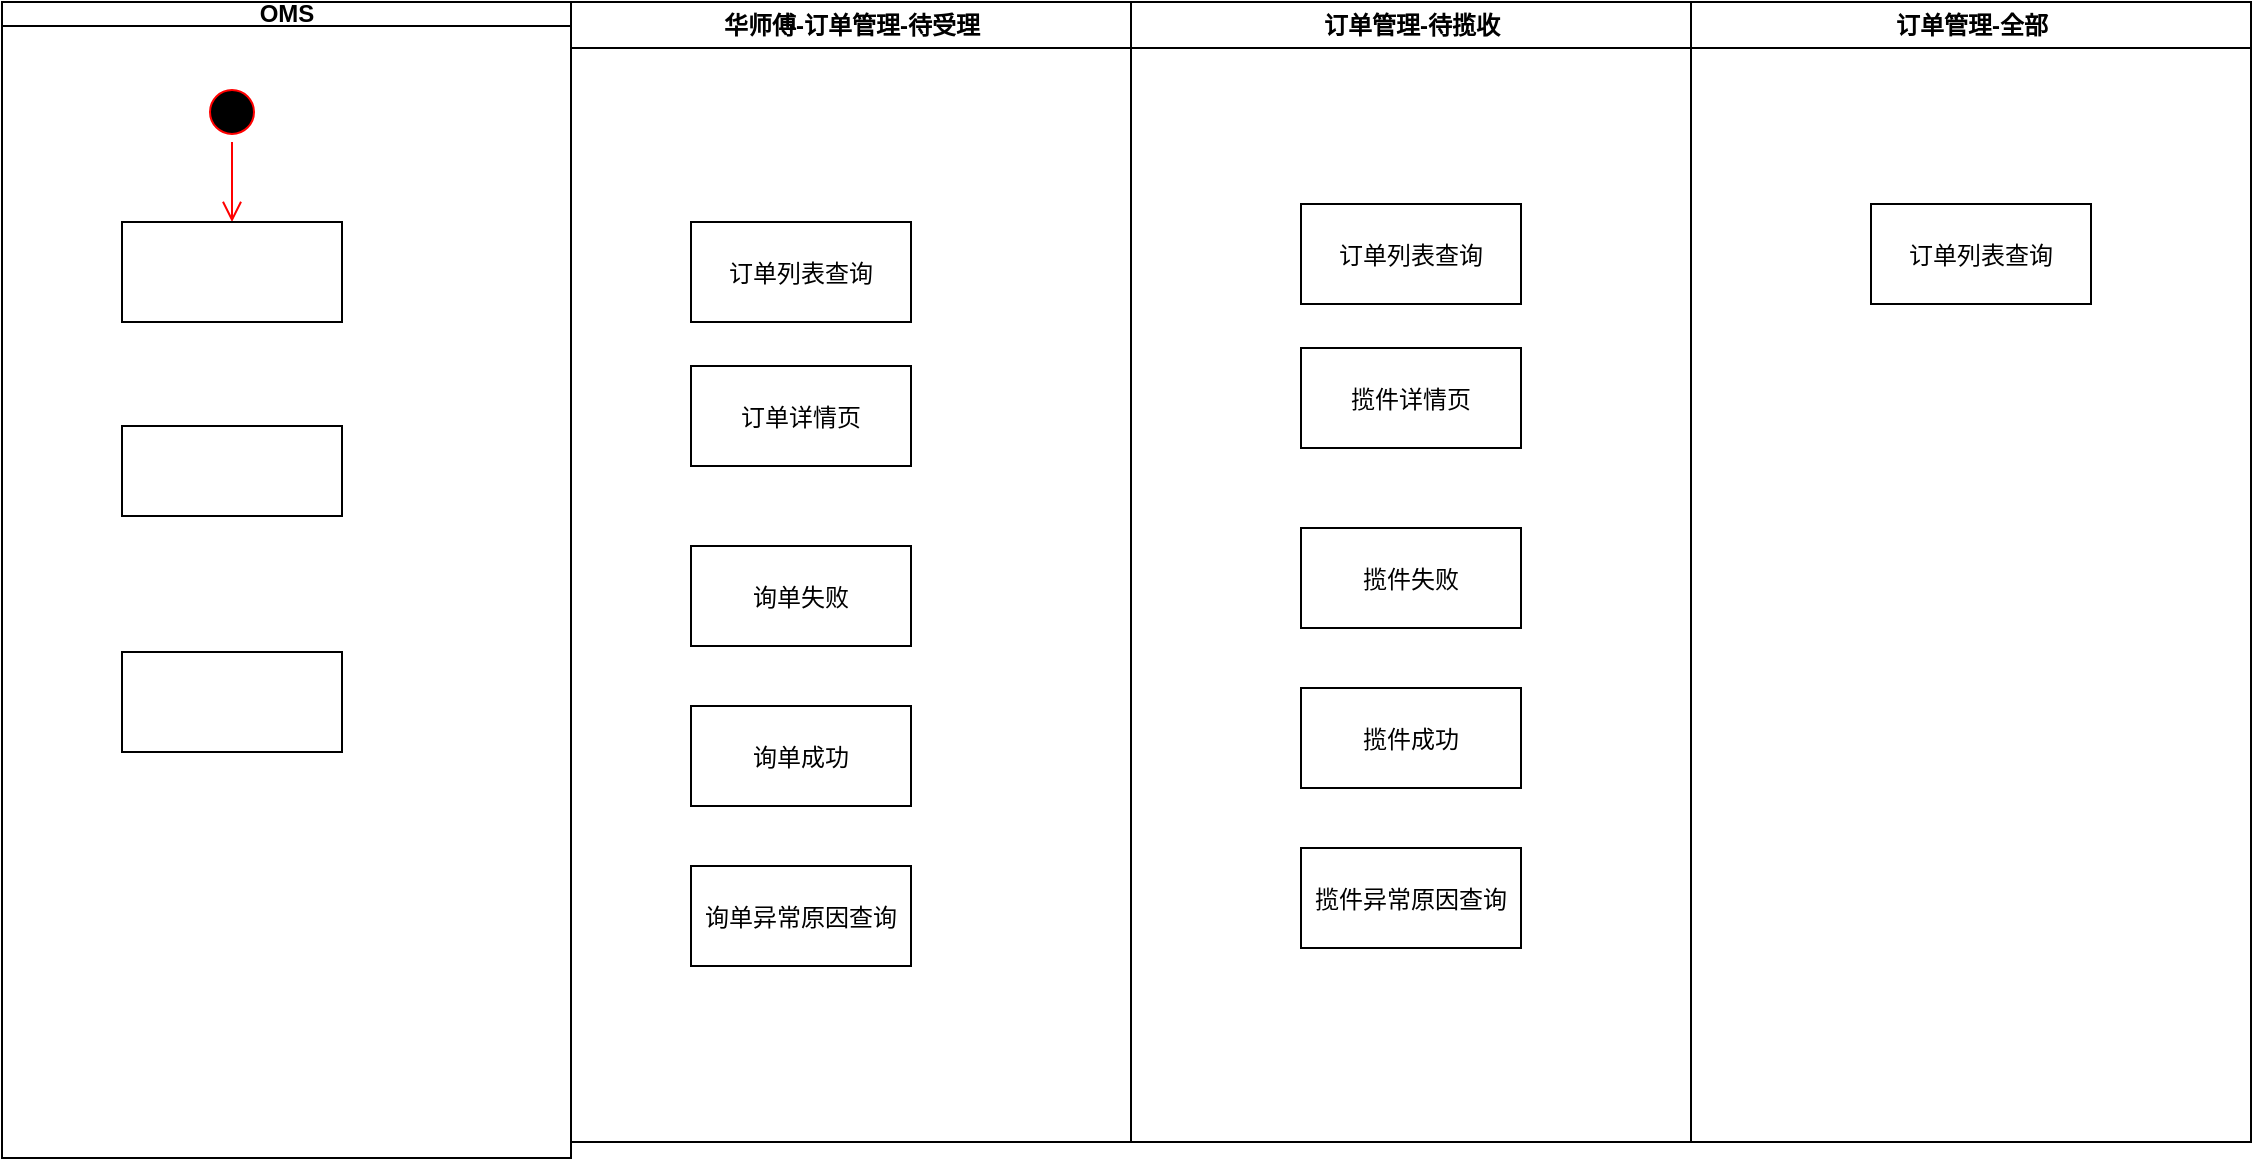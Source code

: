 <mxfile version="13.7.6" type="github">
  <diagram name="Page-1" id="e7e014a7-5840-1c2e-5031-d8a46d1fe8dd">
    <mxGraphModel dx="2207" dy="588" grid="1" gridSize="10" guides="1" tooltips="1" connect="1" arrows="1" fold="1" page="1" pageScale="1" pageWidth="1169" pageHeight="826" background="#ffffff" math="0" shadow="0">
      <root>
        <mxCell id="0" />
        <mxCell id="1" parent="0" />
        <mxCell id="JxEpCtXcpU_dRj38K4oi-61" value="华师傅-订单管理-待受理" style="swimlane;whiteSpace=wrap" vertex="1" parent="1">
          <mxGeometry x="164.5" y="128" width="280" height="570" as="geometry" />
        </mxCell>
        <mxCell id="JxEpCtXcpU_dRj38K4oi-62" value="订单列表查询" style="" vertex="1" parent="JxEpCtXcpU_dRj38K4oi-61">
          <mxGeometry x="60" y="110" width="110" height="50" as="geometry" />
        </mxCell>
        <mxCell id="JxEpCtXcpU_dRj38K4oi-63" value="订单详情页" style="" vertex="1" parent="JxEpCtXcpU_dRj38K4oi-61">
          <mxGeometry x="60" y="182" width="110" height="50" as="geometry" />
        </mxCell>
        <mxCell id="JxEpCtXcpU_dRj38K4oi-64" value="询单失败" style="" vertex="1" parent="JxEpCtXcpU_dRj38K4oi-61">
          <mxGeometry x="60" y="272" width="110" height="50" as="geometry" />
        </mxCell>
        <mxCell id="JxEpCtXcpU_dRj38K4oi-65" value="询单成功" style="" vertex="1" parent="JxEpCtXcpU_dRj38K4oi-61">
          <mxGeometry x="60" y="352" width="110" height="50" as="geometry" />
        </mxCell>
        <mxCell id="JxEpCtXcpU_dRj38K4oi-66" value="询单异常原因查询" style="" vertex="1" parent="JxEpCtXcpU_dRj38K4oi-61">
          <mxGeometry x="60" y="432" width="110" height="50" as="geometry" />
        </mxCell>
        <mxCell id="JxEpCtXcpU_dRj38K4oi-67" value="订单管理-待揽收" style="swimlane;whiteSpace=wrap" vertex="1" parent="1">
          <mxGeometry x="444.5" y="128" width="280" height="570" as="geometry" />
        </mxCell>
        <mxCell id="JxEpCtXcpU_dRj38K4oi-68" value="订单管理-全部" style="swimlane;whiteSpace=wrap" vertex="1" parent="1">
          <mxGeometry x="724.5" y="128" width="280" height="570" as="geometry" />
        </mxCell>
        <mxCell id="JxEpCtXcpU_dRj38K4oi-69" value="订单列表查询" style="" vertex="1" parent="JxEpCtXcpU_dRj38K4oi-68">
          <mxGeometry x="90" y="101" width="110" height="50" as="geometry" />
        </mxCell>
        <mxCell id="JxEpCtXcpU_dRj38K4oi-70" value="OMS" style="swimlane;whiteSpace=wrap;startSize=12;" vertex="1" parent="1">
          <mxGeometry x="-120" y="128" width="284.5" height="578" as="geometry" />
        </mxCell>
        <mxCell id="JxEpCtXcpU_dRj38K4oi-71" value="" style="ellipse;shape=startState;fillColor=#000000;strokeColor=#ff0000;" vertex="1" parent="JxEpCtXcpU_dRj38K4oi-70">
          <mxGeometry x="100" y="40" width="30" height="30" as="geometry" />
        </mxCell>
        <mxCell id="JxEpCtXcpU_dRj38K4oi-72" value="" style="edgeStyle=elbowEdgeStyle;elbow=horizontal;verticalAlign=bottom;endArrow=open;endSize=8;strokeColor=#FF0000;endFill=1;rounded=0" edge="1" parent="JxEpCtXcpU_dRj38K4oi-70" source="JxEpCtXcpU_dRj38K4oi-71" target="JxEpCtXcpU_dRj38K4oi-73">
          <mxGeometry x="100" y="40" as="geometry">
            <mxPoint x="115" y="110" as="targetPoint" />
          </mxGeometry>
        </mxCell>
        <mxCell id="JxEpCtXcpU_dRj38K4oi-73" value="" style="" vertex="1" parent="JxEpCtXcpU_dRj38K4oi-70">
          <mxGeometry x="60" y="110" width="110" height="50" as="geometry" />
        </mxCell>
        <mxCell id="JxEpCtXcpU_dRj38K4oi-74" value="" style="" vertex="1" parent="JxEpCtXcpU_dRj38K4oi-70">
          <mxGeometry x="60" y="212" width="110" height="45" as="geometry" />
        </mxCell>
        <mxCell id="JxEpCtXcpU_dRj38K4oi-75" value="" style="" vertex="1" parent="JxEpCtXcpU_dRj38K4oi-70">
          <mxGeometry x="60" y="325" width="110" height="50" as="geometry" />
        </mxCell>
        <mxCell id="JxEpCtXcpU_dRj38K4oi-76" value="订单列表查询" style="" vertex="1" parent="1">
          <mxGeometry x="529.5" y="229" width="110" height="50" as="geometry" />
        </mxCell>
        <mxCell id="JxEpCtXcpU_dRj38K4oi-77" value="揽件详情页" style="" vertex="1" parent="1">
          <mxGeometry x="529.5" y="301" width="110" height="50" as="geometry" />
        </mxCell>
        <mxCell id="JxEpCtXcpU_dRj38K4oi-78" value="揽件失败" style="" vertex="1" parent="1">
          <mxGeometry x="529.5" y="391" width="110" height="50" as="geometry" />
        </mxCell>
        <mxCell id="JxEpCtXcpU_dRj38K4oi-79" value="揽件成功" style="" vertex="1" parent="1">
          <mxGeometry x="529.5" y="471" width="110" height="50" as="geometry" />
        </mxCell>
        <mxCell id="JxEpCtXcpU_dRj38K4oi-80" value="揽件异常原因查询" style="" vertex="1" parent="1">
          <mxGeometry x="529.5" y="551" width="110" height="50" as="geometry" />
        </mxCell>
      </root>
    </mxGraphModel>
  </diagram>
</mxfile>
